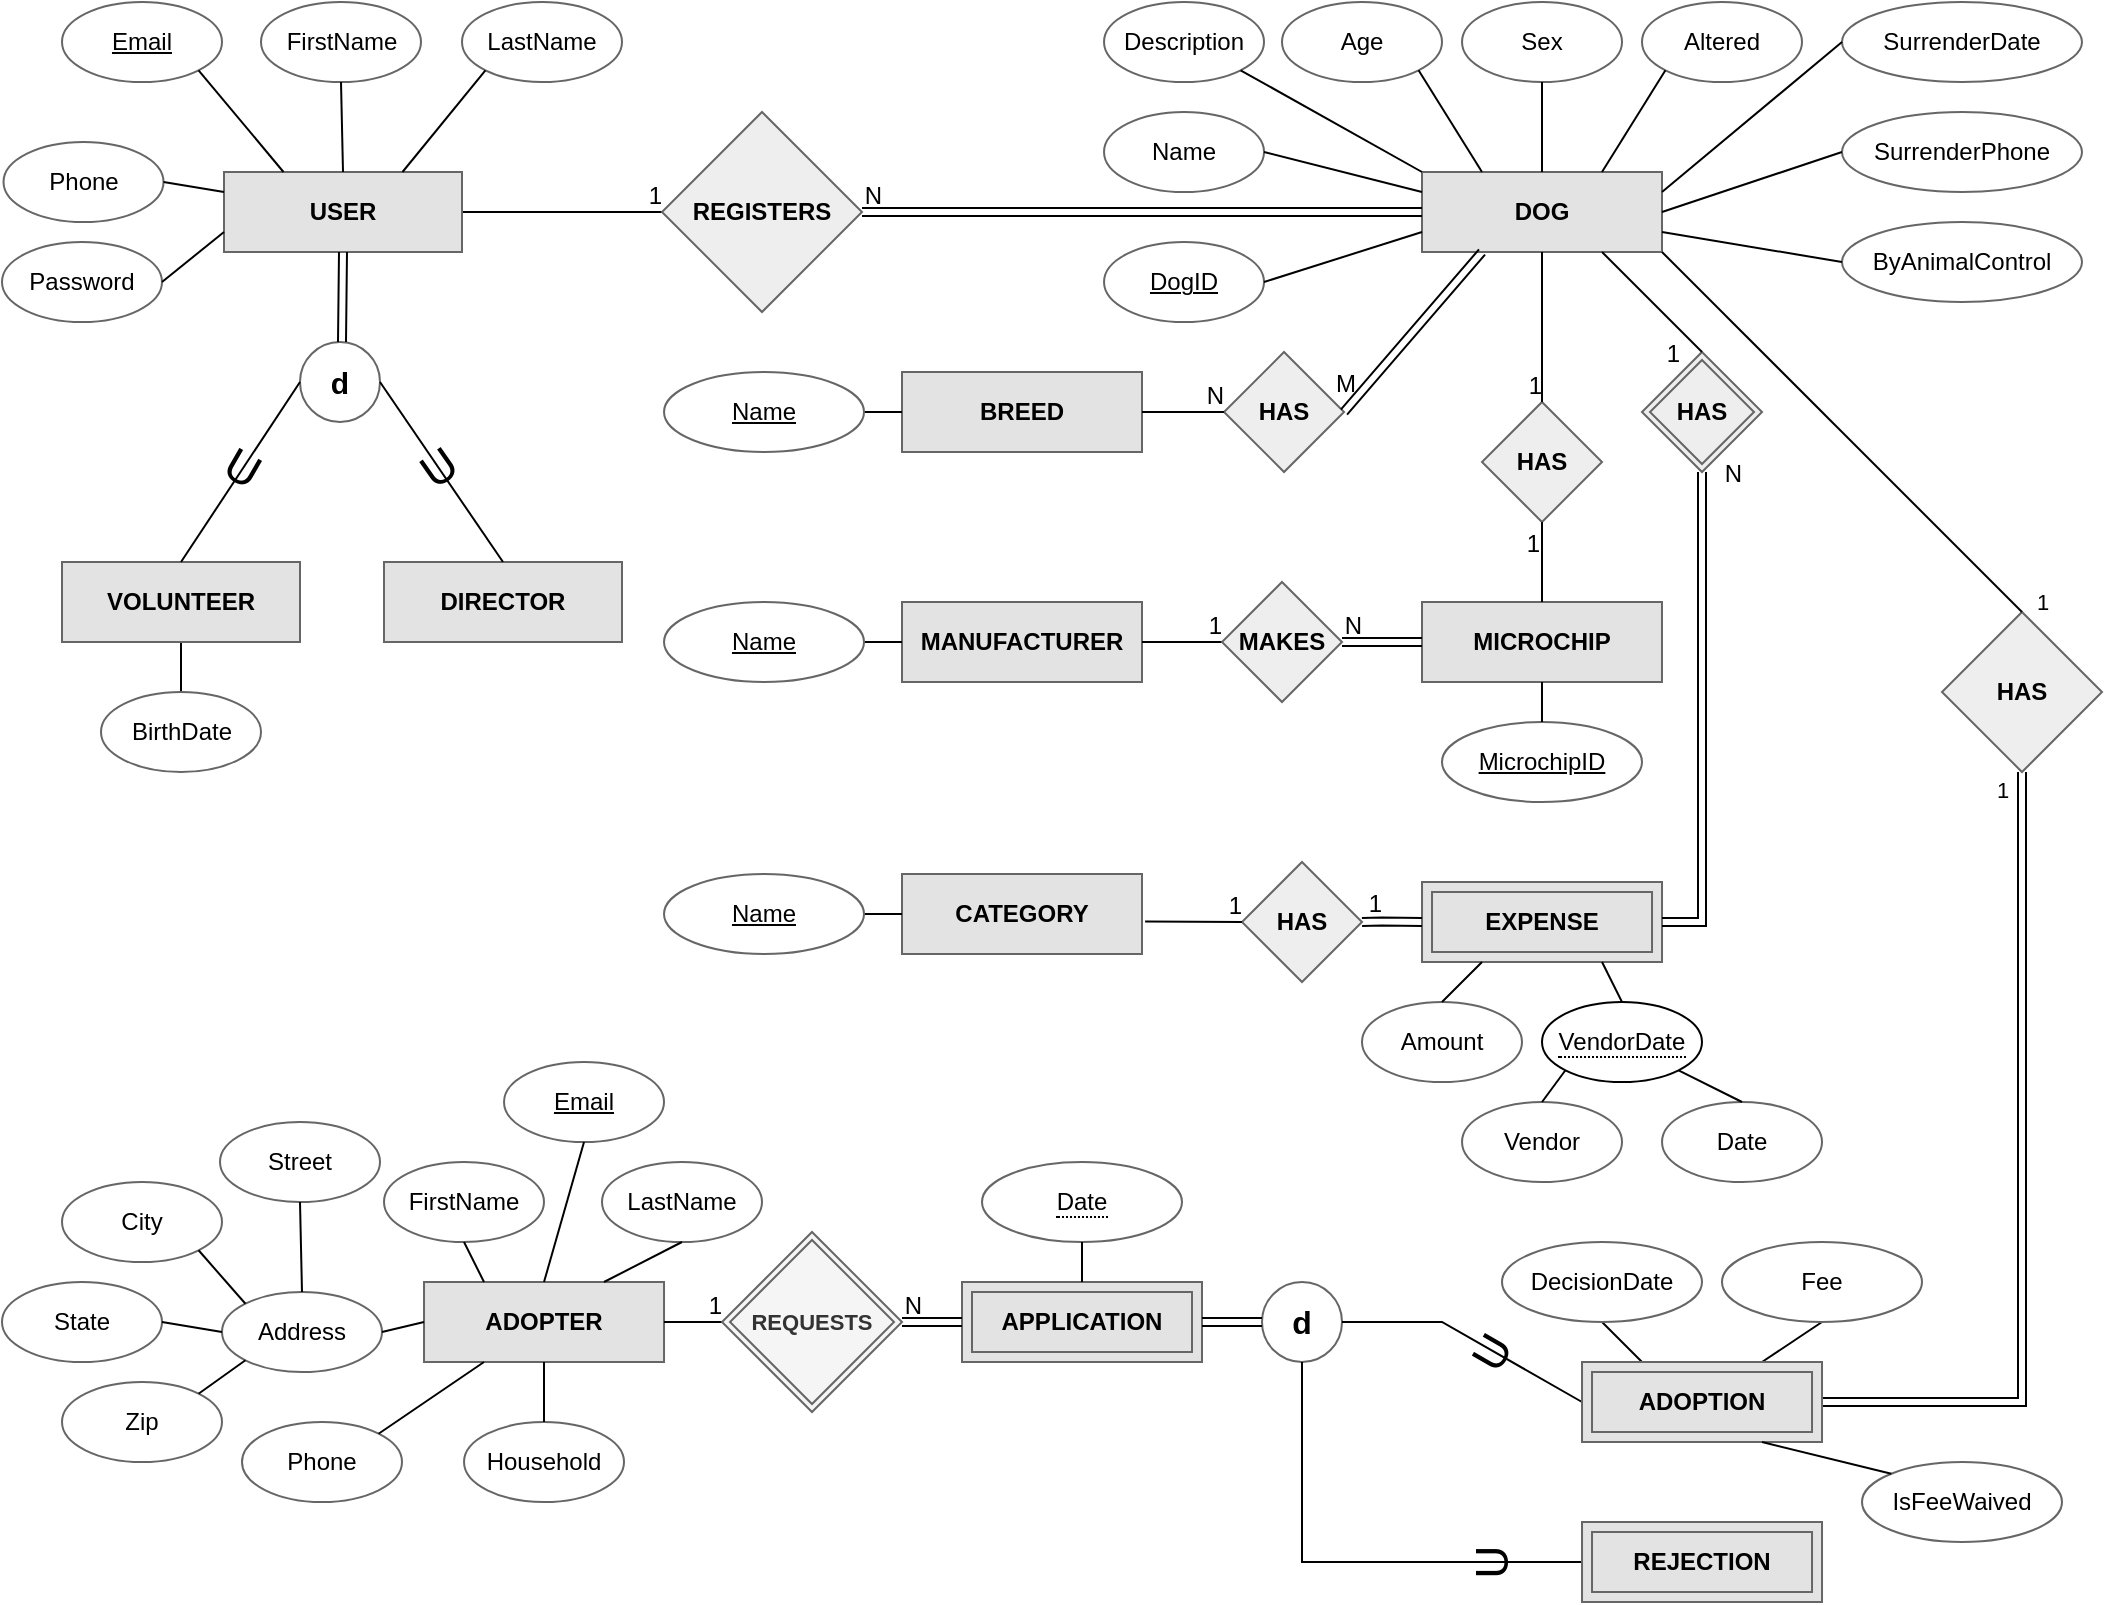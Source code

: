 <mxfile version="26.1.0">
  <diagram name="Page-1" id="aOQq00B5rZy1dJ-S9FlN">
    <mxGraphModel dx="976" dy="495" grid="1" gridSize="10" guides="1" tooltips="1" connect="1" arrows="1" fold="1" page="1" pageScale="1" pageWidth="1100" pageHeight="850" math="0" shadow="0">
      <root>
        <mxCell id="zGH8Ojjeit0GXSnpcEq4-0" />
        <mxCell id="zGH8Ojjeit0GXSnpcEq4-1" parent="zGH8Ojjeit0GXSnpcEq4-0" />
        <mxCell id="zGH8Ojjeit0GXSnpcEq4-2" value="U" style="text;html=1;strokeColor=none;fillColor=none;align=center;verticalAlign=middle;whiteSpace=wrap;rounded=0;shadow=0;fontSize=23;rotation=-35;" parent="zGH8Ojjeit0GXSnpcEq4-1" vertex="1">
          <mxGeometry x="212.5" y="263" width="31" height="20" as="geometry" />
        </mxCell>
        <mxCell id="zGH8Ojjeit0GXSnpcEq4-3" value="U" style="text;html=1;strokeColor=none;fillColor=none;align=center;verticalAlign=middle;whiteSpace=wrap;rounded=0;shadow=0;fontSize=23;rotation=30;" parent="zGH8Ojjeit0GXSnpcEq4-1" vertex="1">
          <mxGeometry x="115" y="263" width="31" height="20" as="geometry" />
        </mxCell>
        <mxCell id="zGH8Ojjeit0GXSnpcEq4-5" value="&lt;span style=&quot;border-bottom: 1px dotted&quot;&gt;Date&lt;/span&gt;" style="ellipse;whiteSpace=wrap;html=1;align=center;shadow=0;strokeColor=#666666;strokeWidth=1;fillColor=#FFFFFF;" parent="zGH8Ojjeit0GXSnpcEq4-1" vertex="1">
          <mxGeometry x="500.0" y="620" width="100" height="40" as="geometry" />
        </mxCell>
        <mxCell id="zGH8Ojjeit0GXSnpcEq4-7" style="edgeStyle=none;rounded=0;sketch=0;jumpStyle=none;orthogonalLoop=1;jettySize=auto;html=1;exitX=0.75;exitY=0;exitDx=0;exitDy=0;entryX=0.5;entryY=1;entryDx=0;entryDy=0;startArrow=none;startFill=0;endArrow=none;endFill=0;strokeWidth=1;" parent="zGH8Ojjeit0GXSnpcEq4-1" source="JMqnGaoPB3oiBnahbfs6-10" target="zGH8Ojjeit0GXSnpcEq4-13" edge="1">
          <mxGeometry relative="1" as="geometry" />
        </mxCell>
        <mxCell id="zGH8Ojjeit0GXSnpcEq4-9" value="&lt;b&gt;APPLICATION&lt;/b&gt;" style="shape=ext;margin=3;double=1;whiteSpace=wrap;html=1;align=center;shadow=0;strokeColor=#666666;strokeWidth=1;fillColor=#E3E3E3;" parent="zGH8Ojjeit0GXSnpcEq4-1" vertex="1">
          <mxGeometry x="490.0" y="680" width="120" height="40" as="geometry" />
        </mxCell>
        <mxCell id="zGH8Ojjeit0GXSnpcEq4-10" value="&lt;b&gt;HAS&lt;/b&gt;" style="shape=rhombus;double=1;perimeter=rhombusPerimeter;whiteSpace=wrap;html=1;align=center;shadow=0;strokeColor=#666666;strokeWidth=1;fillColor=#EEEEEE;" parent="zGH8Ojjeit0GXSnpcEq4-1" vertex="1">
          <mxGeometry x="830" y="215" width="60" height="60" as="geometry" />
        </mxCell>
        <mxCell id="zGH8Ojjeit0GXSnpcEq4-11" value="" style="endArrow=none;html=1;strokeWidth=1;exitX=0.5;exitY=0;exitDx=0;exitDy=0;entryX=0.5;entryY=1;entryDx=0;entryDy=0;" parent="zGH8Ojjeit0GXSnpcEq4-1" source="zGH8Ojjeit0GXSnpcEq4-9" target="zGH8Ojjeit0GXSnpcEq4-5" edge="1">
          <mxGeometry width="50" height="50" relative="1" as="geometry">
            <mxPoint x="122.29" y="895" as="sourcePoint" />
            <mxPoint x="122.29" y="875" as="targetPoint" />
          </mxGeometry>
        </mxCell>
        <mxCell id="zGH8Ojjeit0GXSnpcEq4-13" value="Fee" style="ellipse;whiteSpace=wrap;html=1;align=center;shadow=0;strokeColor=#666666;strokeWidth=1;fillColor=#FFFFFF;" parent="zGH8Ojjeit0GXSnpcEq4-1" vertex="1">
          <mxGeometry x="870" y="660" width="100" height="40" as="geometry" />
        </mxCell>
        <mxCell id="zGH8Ojjeit0GXSnpcEq4-15" value="" style="edgeStyle=none;rounded=0;sketch=0;jumpStyle=none;orthogonalLoop=1;jettySize=auto;html=1;startArrow=none;startFill=0;endArrow=none;endFill=0;strokeWidth=1;entryX=0.25;entryY=0;entryDx=0;entryDy=0;exitX=0.5;exitY=1;exitDx=0;exitDy=0;" parent="zGH8Ojjeit0GXSnpcEq4-1" source="zGH8Ojjeit0GXSnpcEq4-16" target="JMqnGaoPB3oiBnahbfs6-10" edge="1">
          <mxGeometry relative="1" as="geometry" />
        </mxCell>
        <mxCell id="zGH8Ojjeit0GXSnpcEq4-16" value="DecisionDate" style="ellipse;whiteSpace=wrap;html=1;align=center;shadow=0;strokeColor=#666666;strokeWidth=1;fillColor=#FFFFFF;" parent="zGH8Ojjeit0GXSnpcEq4-1" vertex="1">
          <mxGeometry x="760" y="660" width="100" height="40" as="geometry" />
        </mxCell>
        <mxCell id="zGH8Ojjeit0GXSnpcEq4-18" value="Phone" style="ellipse;whiteSpace=wrap;html=1;align=center;shadow=0;strokeColor=#666666;strokeWidth=1;fillColor=#FFFFFF;" parent="zGH8Ojjeit0GXSnpcEq4-1" vertex="1">
          <mxGeometry x="10.76" y="110" width="80" height="40" as="geometry" />
        </mxCell>
        <mxCell id="zGH8Ojjeit0GXSnpcEq4-19" value="LastName" style="ellipse;whiteSpace=wrap;html=1;align=center;shadow=0;strokeColor=#666666;strokeWidth=1;fillColor=#FFFFFF;" parent="zGH8Ojjeit0GXSnpcEq4-1" vertex="1">
          <mxGeometry x="240" y="40" width="80" height="40" as="geometry" />
        </mxCell>
        <mxCell id="zGH8Ojjeit0GXSnpcEq4-20" value="FirstName" style="ellipse;whiteSpace=wrap;html=1;align=center;shadow=0;strokeColor=#666666;strokeWidth=1;fillColor=#FFFFFF;" parent="zGH8Ojjeit0GXSnpcEq4-1" vertex="1">
          <mxGeometry x="139.5" y="40" width="80" height="40" as="geometry" />
        </mxCell>
        <mxCell id="zGH8Ojjeit0GXSnpcEq4-23" style="edgeStyle=none;shape=link;rounded=0;sketch=0;jumpStyle=none;orthogonalLoop=1;jettySize=auto;html=1;exitX=0.5;exitY=1;exitDx=0;exitDy=0;startArrow=none;startFill=0;endArrow=none;endFill=0;strokeWidth=1;" parent="zGH8Ojjeit0GXSnpcEq4-1" source="zGH8Ojjeit0GXSnpcEq4-19" target="zGH8Ojjeit0GXSnpcEq4-19" edge="1">
          <mxGeometry relative="1" as="geometry" />
        </mxCell>
        <mxCell id="zGH8Ojjeit0GXSnpcEq4-25" value="Email" style="ellipse;whiteSpace=wrap;html=1;align=center;fontStyle=4;shadow=0;strokeColor=#666666;strokeWidth=1;fillColor=#FFFFFF;" parent="zGH8Ojjeit0GXSnpcEq4-1" vertex="1">
          <mxGeometry x="40" y="40" width="80" height="40" as="geometry" />
        </mxCell>
        <mxCell id="zGH8Ojjeit0GXSnpcEq4-28" value="&lt;b&gt;DOG&lt;/b&gt;" style="whiteSpace=wrap;html=1;align=center;shadow=0;strokeColor=#666666;strokeWidth=1;fillColor=#E3E3E3;" parent="zGH8Ojjeit0GXSnpcEq4-1" vertex="1">
          <mxGeometry x="720" y="125" width="120" height="40" as="geometry" />
        </mxCell>
        <mxCell id="zGH8Ojjeit0GXSnpcEq4-29" value="&lt;b&gt;BREED&lt;/b&gt;" style="whiteSpace=wrap;html=1;align=center;shadow=0;strokeColor=#666666;strokeWidth=1;fillColor=#E3E3E3;" parent="zGH8Ojjeit0GXSnpcEq4-1" vertex="1">
          <mxGeometry x="460" y="225" width="120" height="40" as="geometry" />
        </mxCell>
        <mxCell id="zGH8Ojjeit0GXSnpcEq4-30" value="&lt;b&gt;MICROCHIP&lt;/b&gt;" style="whiteSpace=wrap;html=1;align=center;shadow=0;strokeColor=#666666;strokeWidth=1;fillColor=#E3E3E3;" parent="zGH8Ojjeit0GXSnpcEq4-1" vertex="1">
          <mxGeometry x="720" y="340" width="119.99" height="40" as="geometry" />
        </mxCell>
        <mxCell id="zGH8Ojjeit0GXSnpcEq4-31" value="&lt;b&gt;CATEGORY&lt;/b&gt;&lt;span style=&quot;color: rgba(0 , 0 , 0 , 0) ; font-family: monospace ; font-size: 0px&quot;&gt;%3CmxGraphModel%3E%3Croot%3E%3CmxCell%20id%3D%220%22%2F%3E%3CmxCell%20id%3D%221%22%20parent%3D%220%22%2F%3E%3CmxCell%20id%3D%222%22%20value%3D%22%26lt%3Bb%26gt%3BDOG%26lt%3B%2Fb%26gt%3B%22%20style%3D%22whiteSpace%3Dwrap%3Bhtml%3D1%3Balign%3Dcenter%3Bshadow%3D0%3BstrokeColor%3D%23666666%3BstrokeWidth%3D1%3BfillColor%3D%23E3E3E3%3B%22%20vertex%3D%221%22%20parent%3D%221%22%3E%3CmxGeometry%20x%3D%22780%22%20y%3D%22500%22%20width%3D%22100%22%20height%3D%2240%22%20as%3D%22geometry%22%2F%3E%3C%2FmxCell%3E%3C%2Froot%3E%3C%2FmxGraphModel%3E&lt;/span&gt;" style="whiteSpace=wrap;html=1;align=center;shadow=0;strokeColor=#666666;strokeWidth=1;fillColor=#E3E3E3;" parent="zGH8Ojjeit0GXSnpcEq4-1" vertex="1">
          <mxGeometry x="460" y="476" width="120" height="40" as="geometry" />
        </mxCell>
        <mxCell id="zGH8Ojjeit0GXSnpcEq4-32" value="&lt;b&gt;MANUFACTURER&lt;/b&gt;" style="whiteSpace=wrap;html=1;align=center;shadow=0;strokeColor=#666666;strokeWidth=1;fillColor=#E3E3E3;" parent="zGH8Ojjeit0GXSnpcEq4-1" vertex="1">
          <mxGeometry x="460" y="340" width="120" height="40" as="geometry" />
        </mxCell>
        <mxCell id="zGH8Ojjeit0GXSnpcEq4-33" style="edgeStyle=none;rounded=0;sketch=0;jumpStyle=none;orthogonalLoop=1;jettySize=auto;html=1;exitX=1;exitY=0.5;exitDx=0;exitDy=0;fontSize=23;startArrow=none;startFill=0;endArrow=none;endFill=0;strokeWidth=1;align=center;verticalAlign=middle;" parent="zGH8Ojjeit0GXSnpcEq4-1" source="zGH8Ojjeit0GXSnpcEq4-34" target="zGH8Ojjeit0GXSnpcEq4-31" edge="1">
          <mxGeometry relative="1" as="geometry" />
        </mxCell>
        <mxCell id="zGH8Ojjeit0GXSnpcEq4-34" value="Name" style="ellipse;whiteSpace=wrap;html=1;align=center;fontStyle=4;shadow=0;strokeColor=#666666;strokeWidth=1;fillColor=#FFFFFF;" parent="zGH8Ojjeit0GXSnpcEq4-1" vertex="1">
          <mxGeometry x="341.01" y="476" width="100" height="40" as="geometry" />
        </mxCell>
        <mxCell id="zGH8Ojjeit0GXSnpcEq4-35" value="&lt;b&gt;HAS&lt;/b&gt;" style="shape=rhombus;perimeter=rhombusPerimeter;whiteSpace=wrap;html=1;align=center;shadow=0;strokeColor=#666666;strokeWidth=1;fillColor=#EEEEEE;" parent="zGH8Ojjeit0GXSnpcEq4-1" vertex="1">
          <mxGeometry x="621.02" y="215" width="60" height="60" as="geometry" />
        </mxCell>
        <mxCell id="zGH8Ojjeit0GXSnpcEq4-36" value="&lt;b&gt;HAS&lt;/b&gt;" style="shape=rhombus;perimeter=rhombusPerimeter;whiteSpace=wrap;html=1;align=center;shadow=0;strokeColor=#666666;strokeWidth=1;fillColor=#EEEEEE;" parent="zGH8Ojjeit0GXSnpcEq4-1" vertex="1">
          <mxGeometry x="980" y="345" width="80" height="80" as="geometry" />
        </mxCell>
        <mxCell id="zGH8Ojjeit0GXSnpcEq4-37" value="&lt;b&gt;HAS&lt;/b&gt;" style="shape=rhombus;perimeter=rhombusPerimeter;whiteSpace=wrap;html=1;align=center;shadow=0;strokeColor=#666666;strokeWidth=1;fillColor=#EEEEEE;" parent="zGH8Ojjeit0GXSnpcEq4-1" vertex="1">
          <mxGeometry x="750" y="240" width="60" height="60" as="geometry" />
        </mxCell>
        <mxCell id="zGH8Ojjeit0GXSnpcEq4-38" value="&lt;b&gt;EXPENSE&lt;/b&gt;" style="shape=ext;margin=3;double=1;whiteSpace=wrap;html=1;align=center;shadow=0;strokeColor=#666666;strokeWidth=1;fillColor=#E3E3E3;" parent="zGH8Ojjeit0GXSnpcEq4-1" vertex="1">
          <mxGeometry x="720.01" y="480" width="120" height="40" as="geometry" />
        </mxCell>
        <mxCell id="zGH8Ojjeit0GXSnpcEq4-40" value="&lt;b&gt;HAS&lt;/b&gt;" style="shape=rhombus;perimeter=rhombusPerimeter;whiteSpace=wrap;html=1;align=center;shadow=0;strokeColor=#666666;strokeWidth=1;fillColor=#EEEEEE;" parent="zGH8Ojjeit0GXSnpcEq4-1" vertex="1">
          <mxGeometry x="630" y="470" width="60" height="60" as="geometry" />
        </mxCell>
        <mxCell id="zGH8Ojjeit0GXSnpcEq4-41" style="edgeStyle=none;rounded=0;sketch=0;jumpStyle=none;orthogonalLoop=1;jettySize=auto;html=1;fontSize=23;startArrow=none;startFill=0;endArrow=none;endFill=0;strokeWidth=1;align=center;verticalAlign=middle;entryX=0;entryY=0.5;entryDx=0;entryDy=0;exitX=1;exitY=0.5;exitDx=0;exitDy=0;" parent="zGH8Ojjeit0GXSnpcEq4-1" source="zGH8Ojjeit0GXSnpcEq4-42" target="zGH8Ojjeit0GXSnpcEq4-32" edge="1">
          <mxGeometry relative="1" as="geometry">
            <mxPoint x="750" y="590" as="targetPoint" />
            <mxPoint x="750" y="610" as="sourcePoint" />
          </mxGeometry>
        </mxCell>
        <mxCell id="zGH8Ojjeit0GXSnpcEq4-42" value="Name" style="ellipse;whiteSpace=wrap;html=1;align=center;fontStyle=4;shadow=0;strokeColor=#666666;strokeWidth=1;fillColor=#FFFFFF;" parent="zGH8Ojjeit0GXSnpcEq4-1" vertex="1">
          <mxGeometry x="341.01" y="340" width="100" height="40" as="geometry" />
        </mxCell>
        <mxCell id="zGH8Ojjeit0GXSnpcEq4-43" style="edgeStyle=none;rounded=0;sketch=0;jumpStyle=none;orthogonalLoop=1;jettySize=auto;html=1;exitX=0;exitY=0.5;exitDx=0;exitDy=0;fontSize=23;startArrow=none;startFill=0;endArrow=none;endFill=0;strokeWidth=1;align=center;verticalAlign=middle;entryX=1;entryY=0.5;entryDx=0;entryDy=0;" parent="zGH8Ojjeit0GXSnpcEq4-1" source="zGH8Ojjeit0GXSnpcEq4-29" target="zGH8Ojjeit0GXSnpcEq4-44" edge="1">
          <mxGeometry relative="1" as="geometry">
            <mxPoint x="1300" y="265" as="targetPoint" />
          </mxGeometry>
        </mxCell>
        <mxCell id="zGH8Ojjeit0GXSnpcEq4-44" value="Name" style="ellipse;whiteSpace=wrap;html=1;align=center;fontStyle=4;shadow=0;strokeColor=#666666;strokeWidth=1;fillColor=#FFFFFF;" parent="zGH8Ojjeit0GXSnpcEq4-1" vertex="1">
          <mxGeometry x="341.01" y="225" width="100" height="40" as="geometry" />
        </mxCell>
        <mxCell id="zGH8Ojjeit0GXSnpcEq4-45" value="MicrochipID" style="ellipse;whiteSpace=wrap;html=1;align=center;fontStyle=4;shadow=0;strokeColor=#666666;strokeWidth=1;fillColor=#FFFFFF;" parent="zGH8Ojjeit0GXSnpcEq4-1" vertex="1">
          <mxGeometry x="730" y="400" width="100" height="40" as="geometry" />
        </mxCell>
        <mxCell id="zGH8Ojjeit0GXSnpcEq4-46" value="" style="endArrow=none;html=1;rounded=0;fontSize=23;strokeWidth=1;align=center;verticalAlign=middle;exitX=0.5;exitY=1;exitDx=0;exitDy=0;entryX=0.5;entryY=0;entryDx=0;entryDy=0;" parent="zGH8Ojjeit0GXSnpcEq4-1" source="zGH8Ojjeit0GXSnpcEq4-30" target="zGH8Ojjeit0GXSnpcEq4-45" edge="1">
          <mxGeometry relative="1" as="geometry">
            <mxPoint x="420" y="400" as="sourcePoint" />
            <mxPoint x="580" y="400" as="targetPoint" />
          </mxGeometry>
        </mxCell>
        <mxCell id="zGH8Ojjeit0GXSnpcEq4-47" value="Altered" style="ellipse;whiteSpace=wrap;html=1;align=center;shadow=0;strokeColor=#666666;strokeWidth=1;fillColor=#FFFFFF;" parent="zGH8Ojjeit0GXSnpcEq4-1" vertex="1">
          <mxGeometry x="830" y="40" width="80" height="40" as="geometry" />
        </mxCell>
        <mxCell id="zGH8Ojjeit0GXSnpcEq4-48" value="Sex" style="ellipse;whiteSpace=wrap;html=1;align=center;shadow=0;strokeColor=#666666;strokeWidth=1;fillColor=#FFFFFF;" parent="zGH8Ojjeit0GXSnpcEq4-1" vertex="1">
          <mxGeometry x="740.01" y="40" width="80" height="40" as="geometry" />
        </mxCell>
        <mxCell id="zGH8Ojjeit0GXSnpcEq4-49" value="Age" style="ellipse;whiteSpace=wrap;html=1;align=center;shadow=0;strokeColor=#666666;strokeWidth=1;fillColor=#FFFFFF;" parent="zGH8Ojjeit0GXSnpcEq4-1" vertex="1">
          <mxGeometry x="650" y="40" width="80" height="40" as="geometry" />
        </mxCell>
        <mxCell id="zGH8Ojjeit0GXSnpcEq4-50" value="Description" style="ellipse;whiteSpace=wrap;html=1;align=center;shadow=0;strokeColor=#666666;strokeWidth=1;fillColor=#FFFFFF;" parent="zGH8Ojjeit0GXSnpcEq4-1" vertex="1">
          <mxGeometry x="561.01" y="40" width="80" height="40" as="geometry" />
        </mxCell>
        <mxCell id="zGH8Ojjeit0GXSnpcEq4-51" value="SurrenderDate" style="ellipse;whiteSpace=wrap;html=1;align=center;shadow=0;strokeColor=#666666;strokeWidth=1;fillColor=#FFFFFF;fontSize=12;" parent="zGH8Ojjeit0GXSnpcEq4-1" vertex="1">
          <mxGeometry x="930" y="40" width="120" height="40" as="geometry" />
        </mxCell>
        <mxCell id="zGH8Ojjeit0GXSnpcEq4-52" value="SurrenderPhone" style="ellipse;whiteSpace=wrap;html=1;align=center;shadow=0;strokeColor=#666666;strokeWidth=1;fillColor=#FFFFFF;fontSize=12;" parent="zGH8Ojjeit0GXSnpcEq4-1" vertex="1">
          <mxGeometry x="930" y="95" width="120" height="40" as="geometry" />
        </mxCell>
        <mxCell id="zGH8Ojjeit0GXSnpcEq4-53" value="ByAnimalControl" style="ellipse;whiteSpace=wrap;html=1;align=center;shadow=0;strokeColor=#666666;strokeWidth=1;fillColor=#FFFFFF;fontSize=12;" parent="zGH8Ojjeit0GXSnpcEq4-1" vertex="1">
          <mxGeometry x="930" y="150" width="120" height="40" as="geometry" />
        </mxCell>
        <mxCell id="zGH8Ojjeit0GXSnpcEq4-57" value="" style="endArrow=none;html=1;rounded=0;entryX=0;entryY=1;entryDx=0;entryDy=0;exitX=0.75;exitY=0;exitDx=0;exitDy=0;" parent="zGH8Ojjeit0GXSnpcEq4-1" source="zGH8Ojjeit0GXSnpcEq4-28" target="zGH8Ojjeit0GXSnpcEq4-47" edge="1">
          <mxGeometry width="50" height="50" relative="1" as="geometry">
            <mxPoint x="640" y="195" as="sourcePoint" />
            <mxPoint x="690" y="145" as="targetPoint" />
          </mxGeometry>
        </mxCell>
        <mxCell id="zGH8Ojjeit0GXSnpcEq4-58" value="" style="endArrow=none;html=1;rounded=0;entryX=0.5;entryY=1;entryDx=0;entryDy=0;exitX=0.5;exitY=0;exitDx=0;exitDy=0;" parent="zGH8Ojjeit0GXSnpcEq4-1" source="zGH8Ojjeit0GXSnpcEq4-28" target="zGH8Ojjeit0GXSnpcEq4-48" edge="1">
          <mxGeometry width="50" height="50" relative="1" as="geometry">
            <mxPoint x="620" y="215" as="sourcePoint" />
            <mxPoint x="670" y="165" as="targetPoint" />
          </mxGeometry>
        </mxCell>
        <mxCell id="zGH8Ojjeit0GXSnpcEq4-59" value="" style="endArrow=none;html=1;rounded=0;entryX=0.25;entryY=0;entryDx=0;entryDy=0;exitX=1;exitY=1;exitDx=0;exitDy=0;" parent="zGH8Ojjeit0GXSnpcEq4-1" source="zGH8Ojjeit0GXSnpcEq4-49" target="zGH8Ojjeit0GXSnpcEq4-28" edge="1">
          <mxGeometry width="50" height="50" relative="1" as="geometry">
            <mxPoint x="690" y="265" as="sourcePoint" />
            <mxPoint x="740" y="215" as="targetPoint" />
          </mxGeometry>
        </mxCell>
        <mxCell id="zGH8Ojjeit0GXSnpcEq4-60" value="" style="endArrow=none;html=1;rounded=0;entryX=0;entryY=0;entryDx=0;entryDy=0;exitX=1;exitY=1;exitDx=0;exitDy=0;" parent="zGH8Ojjeit0GXSnpcEq4-1" source="zGH8Ojjeit0GXSnpcEq4-50" target="zGH8Ojjeit0GXSnpcEq4-28" edge="1">
          <mxGeometry width="50" height="50" relative="1" as="geometry">
            <mxPoint x="690" y="130" as="sourcePoint" />
            <mxPoint x="810" y="185" as="targetPoint" />
          </mxGeometry>
        </mxCell>
        <mxCell id="zGH8Ojjeit0GXSnpcEq4-61" value="" style="endArrow=none;html=1;rounded=0;exitX=0;exitY=0.5;exitDx=0;exitDy=0;entryX=1;entryY=0.25;entryDx=0;entryDy=0;" parent="zGH8Ojjeit0GXSnpcEq4-1" source="zGH8Ojjeit0GXSnpcEq4-51" target="zGH8Ojjeit0GXSnpcEq4-28" edge="1">
          <mxGeometry width="50" height="50" relative="1" as="geometry">
            <mxPoint x="730" y="215" as="sourcePoint" />
            <mxPoint x="810" y="175" as="targetPoint" />
          </mxGeometry>
        </mxCell>
        <mxCell id="zGH8Ojjeit0GXSnpcEq4-62" value="" style="endArrow=none;html=1;rounded=0;strokeWidth=1;exitX=1;exitY=0.5;exitDx=0;exitDy=0;entryX=0;entryY=0.5;entryDx=0;entryDy=0;" parent="zGH8Ojjeit0GXSnpcEq4-1" source="zGH8Ojjeit0GXSnpcEq4-82" target="zGH8Ojjeit0GXSnpcEq4-126" edge="1">
          <mxGeometry relative="1" as="geometry">
            <mxPoint x="360.0" y="625" as="sourcePoint" />
            <mxPoint x="410" y="145" as="targetPoint" />
            <Array as="points">
              <mxPoint x="380" y="145" />
            </Array>
          </mxGeometry>
        </mxCell>
        <mxCell id="zGH8Ojjeit0GXSnpcEq4-63" value="1" style="resizable=0;html=1;align=right;verticalAlign=bottom;" parent="zGH8Ojjeit0GXSnpcEq4-62" connectable="0" vertex="1">
          <mxGeometry x="1" relative="1" as="geometry" />
        </mxCell>
        <mxCell id="zGH8Ojjeit0GXSnpcEq4-64" value="" style="endArrow=none;html=1;rounded=0;strokeWidth=1;align=center;fontStyle=0;entryX=1;entryY=0.5;entryDx=0;entryDy=0;exitX=0;exitY=0.5;exitDx=0;exitDy=0;shape=link;" parent="zGH8Ojjeit0GXSnpcEq4-1" source="zGH8Ojjeit0GXSnpcEq4-28" target="zGH8Ojjeit0GXSnpcEq4-126" edge="1">
          <mxGeometry relative="1" as="geometry">
            <mxPoint x="789" y="-45" as="sourcePoint" />
            <mxPoint x="530" y="145" as="targetPoint" />
          </mxGeometry>
        </mxCell>
        <mxCell id="zGH8Ojjeit0GXSnpcEq4-65" value="N" style="resizable=0;html=1;align=right;verticalAlign=bottom;spacingRight=-10;spacingLeft=0;" parent="zGH8Ojjeit0GXSnpcEq4-64" connectable="0" vertex="1">
          <mxGeometry x="1" relative="1" as="geometry">
            <mxPoint as="offset" />
          </mxGeometry>
        </mxCell>
        <mxCell id="zGH8Ojjeit0GXSnpcEq4-66" value="" style="endArrow=none;html=1;rounded=0;exitX=0;exitY=0.5;exitDx=0;exitDy=0;entryX=1;entryY=0.5;entryDx=0;entryDy=0;" parent="zGH8Ojjeit0GXSnpcEq4-1" source="zGH8Ojjeit0GXSnpcEq4-52" target="zGH8Ojjeit0GXSnpcEq4-28" edge="1">
          <mxGeometry width="50" height="50" relative="1" as="geometry">
            <mxPoint x="870" y="205" as="sourcePoint" />
            <mxPoint x="850" y="190" as="targetPoint" />
          </mxGeometry>
        </mxCell>
        <mxCell id="zGH8Ojjeit0GXSnpcEq4-67" value="" style="endArrow=none;html=1;rounded=0;exitX=0;exitY=0.5;exitDx=0;exitDy=0;entryX=1;entryY=0.75;entryDx=0;entryDy=0;" parent="zGH8Ojjeit0GXSnpcEq4-1" source="zGH8Ojjeit0GXSnpcEq4-53" target="zGH8Ojjeit0GXSnpcEq4-28" edge="1">
          <mxGeometry width="50" height="50" relative="1" as="geometry">
            <mxPoint x="790" y="345" as="sourcePoint" />
            <mxPoint x="940" y="130" as="targetPoint" />
          </mxGeometry>
        </mxCell>
        <mxCell id="zGH8Ojjeit0GXSnpcEq4-82" value="&lt;b&gt;USER&lt;/b&gt;" style="whiteSpace=wrap;html=1;align=center;shadow=0;strokeColor=#666666;strokeWidth=1;fillColor=#E3E3E3;" parent="zGH8Ojjeit0GXSnpcEq4-1" vertex="1">
          <mxGeometry x="121" y="125" width="119" height="40" as="geometry" />
        </mxCell>
        <mxCell id="zGH8Ojjeit0GXSnpcEq4-83" value="" style="endArrow=none;html=1;strokeWidth=1;exitX=0.5;exitY=1;exitDx=0;exitDy=0;entryX=0.5;entryY=0;entryDx=0;entryDy=0;" parent="zGH8Ojjeit0GXSnpcEq4-1" source="zGH8Ojjeit0GXSnpcEq4-128" target="zGH8Ojjeit0GXSnpcEq4-84" edge="1">
          <mxGeometry width="50" height="50" relative="1" as="geometry">
            <mxPoint x="164.75" y="449.8" as="sourcePoint" />
            <mxPoint x="195.25" y="449.8" as="targetPoint" />
          </mxGeometry>
        </mxCell>
        <mxCell id="zGH8Ojjeit0GXSnpcEq4-84" value="BirthDate" style="ellipse;whiteSpace=wrap;html=1;align=center;shadow=0;strokeColor=#666666;strokeWidth=1;fillColor=#FFFFFF;" parent="zGH8Ojjeit0GXSnpcEq4-1" vertex="1">
          <mxGeometry x="59.5" y="385" width="80" height="40" as="geometry" />
        </mxCell>
        <mxCell id="zGH8Ojjeit0GXSnpcEq4-85" value="" style="endArrow=none;html=1;rounded=0;strokeWidth=1;entryX=1;entryY=0.5;entryDx=0;entryDy=0;shape=link;exitX=0.25;exitY=1;exitDx=0;exitDy=0;" parent="zGH8Ojjeit0GXSnpcEq4-1" source="zGH8Ojjeit0GXSnpcEq4-28" target="zGH8Ojjeit0GXSnpcEq4-35" edge="1">
          <mxGeometry relative="1" as="geometry">
            <mxPoint x="700" y="194.66" as="sourcePoint" />
            <mxPoint x="781" y="194.66" as="targetPoint" />
            <Array as="points" />
          </mxGeometry>
        </mxCell>
        <mxCell id="zGH8Ojjeit0GXSnpcEq4-86" value="M" style="resizable=0;html=1;align=right;verticalAlign=bottom;" parent="zGH8Ojjeit0GXSnpcEq4-85" connectable="0" vertex="1">
          <mxGeometry x="1" relative="1" as="geometry">
            <mxPoint x="6" y="-5" as="offset" />
          </mxGeometry>
        </mxCell>
        <mxCell id="zGH8Ojjeit0GXSnpcEq4-87" value="" style="endArrow=none;html=1;rounded=0;strokeWidth=1;align=center;fontStyle=0;entryX=0;entryY=0.5;entryDx=0;entryDy=0;exitX=1;exitY=0.5;exitDx=0;exitDy=0;" parent="zGH8Ojjeit0GXSnpcEq4-1" source="zGH8Ojjeit0GXSnpcEq4-29" target="zGH8Ojjeit0GXSnpcEq4-35" edge="1">
          <mxGeometry relative="1" as="geometry">
            <mxPoint x="760" y="359.31" as="sourcePoint" />
            <mxPoint x="600" y="359.31" as="targetPoint" />
          </mxGeometry>
        </mxCell>
        <mxCell id="zGH8Ojjeit0GXSnpcEq4-88" value="N" style="resizable=0;html=1;align=right;verticalAlign=bottom;spacingRight=-10;spacingLeft=0;" parent="zGH8Ojjeit0GXSnpcEq4-87" connectable="0" vertex="1">
          <mxGeometry x="1" relative="1" as="geometry">
            <mxPoint x="-10" as="offset" />
          </mxGeometry>
        </mxCell>
        <mxCell id="zGH8Ojjeit0GXSnpcEq4-89" value="" style="endArrow=none;html=1;rounded=0;strokeWidth=1;align=center;fontStyle=0;exitX=1;exitY=0.5;exitDx=0;exitDy=0;entryX=0;entryY=0.5;entryDx=0;entryDy=0;" parent="zGH8Ojjeit0GXSnpcEq4-1" source="zGH8Ojjeit0GXSnpcEq4-32" target="zGH8Ojjeit0GXSnpcEq4-93" edge="1">
          <mxGeometry relative="1" as="geometry">
            <mxPoint x="610" y="270" as="sourcePoint" />
            <mxPoint x="590" y="430" as="targetPoint" />
          </mxGeometry>
        </mxCell>
        <mxCell id="zGH8Ojjeit0GXSnpcEq4-90" value="1" style="resizable=0;html=1;align=right;verticalAlign=bottom;spacingRight=-10;spacingLeft=0;" parent="zGH8Ojjeit0GXSnpcEq4-89" connectable="0" vertex="1">
          <mxGeometry x="1" relative="1" as="geometry">
            <mxPoint x="-10" as="offset" />
          </mxGeometry>
        </mxCell>
        <mxCell id="zGH8Ojjeit0GXSnpcEq4-91" value="" style="endArrow=none;html=1;rounded=0;strokeWidth=1;exitX=0.5;exitY=1;exitDx=0;exitDy=0;entryX=0.5;entryY=0;entryDx=0;entryDy=0;" parent="zGH8Ojjeit0GXSnpcEq4-1" source="zGH8Ojjeit0GXSnpcEq4-28" target="zGH8Ojjeit0GXSnpcEq4-37" edge="1">
          <mxGeometry relative="1" as="geometry">
            <mxPoint x="760" y="175" as="sourcePoint" />
            <mxPoint x="700" y="270" as="targetPoint" />
            <Array as="points" />
          </mxGeometry>
        </mxCell>
        <mxCell id="zGH8Ojjeit0GXSnpcEq4-92" value="1" style="resizable=0;html=1;align=right;verticalAlign=bottom;" parent="zGH8Ojjeit0GXSnpcEq4-91" connectable="0" vertex="1">
          <mxGeometry x="1" relative="1" as="geometry">
            <mxPoint as="offset" />
          </mxGeometry>
        </mxCell>
        <mxCell id="zGH8Ojjeit0GXSnpcEq4-93" value="&lt;b&gt;MAKES&lt;/b&gt;" style="shape=rhombus;perimeter=rhombusPerimeter;whiteSpace=wrap;html=1;align=center;shadow=0;strokeColor=#666666;strokeWidth=1;fillColor=#EEEEEE;" parent="zGH8Ojjeit0GXSnpcEq4-1" vertex="1">
          <mxGeometry x="620" y="330" width="60" height="60" as="geometry" />
        </mxCell>
        <mxCell id="zGH8Ojjeit0GXSnpcEq4-94" value="" style="endArrow=none;html=1;rounded=0;strokeWidth=1;exitX=0;exitY=0.5;exitDx=0;exitDy=0;entryX=1;entryY=0.5;entryDx=0;entryDy=0;shape=link;" parent="zGH8Ojjeit0GXSnpcEq4-1" source="zGH8Ojjeit0GXSnpcEq4-30" target="zGH8Ojjeit0GXSnpcEq4-93" edge="1">
          <mxGeometry relative="1" as="geometry">
            <mxPoint x="660" y="240" as="sourcePoint" />
            <mxPoint x="580" y="345" as="targetPoint" />
            <Array as="points">
              <mxPoint x="700" y="360" />
            </Array>
          </mxGeometry>
        </mxCell>
        <mxCell id="zGH8Ojjeit0GXSnpcEq4-95" value="N" style="resizable=0;html=1;align=right;verticalAlign=bottom;" parent="zGH8Ojjeit0GXSnpcEq4-94" connectable="0" vertex="1">
          <mxGeometry x="1" relative="1" as="geometry">
            <mxPoint x="10" as="offset" />
          </mxGeometry>
        </mxCell>
        <mxCell id="zGH8Ojjeit0GXSnpcEq4-96" value="" style="endArrow=none;html=1;rounded=0;strokeWidth=1;exitX=0.5;exitY=1;exitDx=0;exitDy=0;entryX=0.5;entryY=0;entryDx=0;entryDy=0;" parent="zGH8Ojjeit0GXSnpcEq4-1" source="zGH8Ojjeit0GXSnpcEq4-37" target="zGH8Ojjeit0GXSnpcEq4-30" edge="1">
          <mxGeometry relative="1" as="geometry">
            <mxPoint x="790" y="175" as="sourcePoint" />
            <mxPoint x="790" y="245" as="targetPoint" />
            <Array as="points" />
          </mxGeometry>
        </mxCell>
        <mxCell id="zGH8Ojjeit0GXSnpcEq4-97" value="1" style="resizable=0;html=1;align=right;verticalAlign=bottom;" parent="zGH8Ojjeit0GXSnpcEq4-96" connectable="0" vertex="1">
          <mxGeometry x="1" relative="1" as="geometry">
            <mxPoint y="-20" as="offset" />
          </mxGeometry>
        </mxCell>
        <mxCell id="zGH8Ojjeit0GXSnpcEq4-98" value="" style="endArrow=none;html=1;rounded=0;strokeWidth=1;exitX=0.75;exitY=1;exitDx=0;exitDy=0;entryX=0.5;entryY=0;entryDx=0;entryDy=0;" parent="zGH8Ojjeit0GXSnpcEq4-1" source="zGH8Ojjeit0GXSnpcEq4-28" target="zGH8Ojjeit0GXSnpcEq4-10" edge="1">
          <mxGeometry relative="1" as="geometry">
            <mxPoint x="800" y="185" as="sourcePoint" />
            <mxPoint x="870" y="230" as="targetPoint" />
            <Array as="points" />
          </mxGeometry>
        </mxCell>
        <mxCell id="zGH8Ojjeit0GXSnpcEq4-99" value="1" style="resizable=0;html=1;align=right;verticalAlign=bottom;" parent="zGH8Ojjeit0GXSnpcEq4-98" connectable="0" vertex="1">
          <mxGeometry x="1" relative="1" as="geometry">
            <mxPoint x="-10" y="10" as="offset" />
          </mxGeometry>
        </mxCell>
        <mxCell id="zGH8Ojjeit0GXSnpcEq4-100" value="Amount" style="ellipse;whiteSpace=wrap;html=1;align=center;shadow=0;strokeColor=#666666;strokeWidth=1;fillColor=#FFFFFF;" parent="zGH8Ojjeit0GXSnpcEq4-1" vertex="1">
          <mxGeometry x="690" y="540" width="80" height="40" as="geometry" />
        </mxCell>
        <mxCell id="zGH8Ojjeit0GXSnpcEq4-101" value="" style="endArrow=none;html=1;rounded=0;strokeWidth=1;entryX=0.5;entryY=1;entryDx=0;entryDy=0;shape=link;exitX=1;exitY=0.5;exitDx=0;exitDy=0;" parent="zGH8Ojjeit0GXSnpcEq4-1" source="zGH8Ojjeit0GXSnpcEq4-38" target="zGH8Ojjeit0GXSnpcEq4-10" edge="1">
          <mxGeometry relative="1" as="geometry">
            <mxPoint x="900" y="360" as="sourcePoint" />
            <mxPoint x="870" y="290" as="targetPoint" />
            <Array as="points">
              <mxPoint x="860" y="500" />
            </Array>
          </mxGeometry>
        </mxCell>
        <mxCell id="zGH8Ojjeit0GXSnpcEq4-102" value="N" style="resizable=0;html=1;align=right;verticalAlign=bottom;" parent="zGH8Ojjeit0GXSnpcEq4-101" connectable="0" vertex="1">
          <mxGeometry x="1" relative="1" as="geometry">
            <mxPoint x="20" y="10" as="offset" />
          </mxGeometry>
        </mxCell>
        <mxCell id="zGH8Ojjeit0GXSnpcEq4-103" value="" style="endArrow=none;html=1;rounded=0;strokeWidth=1;align=center;fontStyle=0;exitX=1.013;exitY=0.595;exitDx=0;exitDy=0;entryX=0;entryY=0.5;entryDx=0;entryDy=0;exitPerimeter=0;" parent="zGH8Ojjeit0GXSnpcEq4-1" source="zGH8Ojjeit0GXSnpcEq4-31" target="zGH8Ojjeit0GXSnpcEq4-40" edge="1">
          <mxGeometry relative="1" as="geometry">
            <mxPoint x="600" y="499.76" as="sourcePoint" />
            <mxPoint x="630" y="499.76" as="targetPoint" />
          </mxGeometry>
        </mxCell>
        <mxCell id="zGH8Ojjeit0GXSnpcEq4-104" value="1" style="resizable=0;html=1;align=right;verticalAlign=bottom;spacingRight=-10;spacingLeft=0;" parent="zGH8Ojjeit0GXSnpcEq4-103" connectable="0" vertex="1">
          <mxGeometry x="1" relative="1" as="geometry">
            <mxPoint x="-10" as="offset" />
          </mxGeometry>
        </mxCell>
        <mxCell id="zGH8Ojjeit0GXSnpcEq4-105" value="" style="endArrow=none;html=1;rounded=0;strokeWidth=1;exitX=0;exitY=0.5;exitDx=0;exitDy=0;entryX=1;entryY=0.5;entryDx=0;entryDy=0;shape=link;" parent="zGH8Ojjeit0GXSnpcEq4-1" source="zGH8Ojjeit0GXSnpcEq4-38" target="zGH8Ojjeit0GXSnpcEq4-40" edge="1">
          <mxGeometry relative="1" as="geometry">
            <mxPoint x="720" y="499.76" as="sourcePoint" />
            <mxPoint x="690" y="499.76" as="targetPoint" />
            <Array as="points">
              <mxPoint x="700" y="499.76" />
            </Array>
          </mxGeometry>
        </mxCell>
        <mxCell id="zGH8Ojjeit0GXSnpcEq4-106" value="1" style="resizable=0;html=1;align=right;verticalAlign=bottom;" parent="zGH8Ojjeit0GXSnpcEq4-105" connectable="0" vertex="1">
          <mxGeometry x="1" relative="1" as="geometry">
            <mxPoint x="10" as="offset" />
          </mxGeometry>
        </mxCell>
        <mxCell id="zGH8Ojjeit0GXSnpcEq4-107" value="Vendor" style="ellipse;whiteSpace=wrap;html=1;align=center;shadow=0;strokeColor=#666666;strokeWidth=1;fillColor=#FFFFFF;" parent="zGH8Ojjeit0GXSnpcEq4-1" vertex="1">
          <mxGeometry x="740.01" y="590" width="80" height="40" as="geometry" />
        </mxCell>
        <mxCell id="zGH8Ojjeit0GXSnpcEq4-108" value="Date" style="ellipse;whiteSpace=wrap;html=1;align=center;shadow=0;strokeColor=#666666;strokeWidth=1;fillColor=#FFFFFF;" parent="zGH8Ojjeit0GXSnpcEq4-1" vertex="1">
          <mxGeometry x="840.01" y="590" width="80" height="40" as="geometry" />
        </mxCell>
        <mxCell id="zGH8Ojjeit0GXSnpcEq4-109" value="&lt;span style=&quot;border-bottom: 1px dotted&quot;&gt;VendorDate&lt;/span&gt;" style="ellipse;whiteSpace=wrap;html=1;align=center;" parent="zGH8Ojjeit0GXSnpcEq4-1" vertex="1">
          <mxGeometry x="780" y="540" width="80" height="40" as="geometry" />
        </mxCell>
        <mxCell id="zGH8Ojjeit0GXSnpcEq4-110" value="" style="endArrow=none;html=1;rounded=0;entryX=0.25;entryY=1;entryDx=0;entryDy=0;exitX=0.5;exitY=0;exitDx=0;exitDy=0;" parent="zGH8Ojjeit0GXSnpcEq4-1" source="zGH8Ojjeit0GXSnpcEq4-100" target="zGH8Ojjeit0GXSnpcEq4-38" edge="1">
          <mxGeometry relative="1" as="geometry">
            <mxPoint x="430" y="420" as="sourcePoint" />
            <mxPoint x="590" y="420" as="targetPoint" />
          </mxGeometry>
        </mxCell>
        <mxCell id="zGH8Ojjeit0GXSnpcEq4-111" value="" style="endArrow=none;html=1;rounded=0;entryX=0.75;entryY=1;entryDx=0;entryDy=0;exitX=0.5;exitY=0;exitDx=0;exitDy=0;" parent="zGH8Ojjeit0GXSnpcEq4-1" source="zGH8Ojjeit0GXSnpcEq4-109" target="zGH8Ojjeit0GXSnpcEq4-38" edge="1">
          <mxGeometry relative="1" as="geometry">
            <mxPoint x="720" y="550" as="sourcePoint" />
            <mxPoint x="760" y="530" as="targetPoint" />
          </mxGeometry>
        </mxCell>
        <mxCell id="zGH8Ojjeit0GXSnpcEq4-112" value="" style="endArrow=none;html=1;rounded=0;entryX=0;entryY=1;entryDx=0;entryDy=0;exitX=0.5;exitY=0;exitDx=0;exitDy=0;" parent="zGH8Ojjeit0GXSnpcEq4-1" source="zGH8Ojjeit0GXSnpcEq4-107" target="zGH8Ojjeit0GXSnpcEq4-109" edge="1">
          <mxGeometry relative="1" as="geometry">
            <mxPoint x="730" y="560" as="sourcePoint" />
            <mxPoint x="770" y="540" as="targetPoint" />
          </mxGeometry>
        </mxCell>
        <mxCell id="zGH8Ojjeit0GXSnpcEq4-113" value="" style="endArrow=none;html=1;rounded=0;entryX=1;entryY=1;entryDx=0;entryDy=0;exitX=0.5;exitY=0;exitDx=0;exitDy=0;" parent="zGH8Ojjeit0GXSnpcEq4-1" source="zGH8Ojjeit0GXSnpcEq4-108" target="zGH8Ojjeit0GXSnpcEq4-109" edge="1">
          <mxGeometry relative="1" as="geometry">
            <mxPoint x="740" y="570" as="sourcePoint" />
            <mxPoint x="780" y="550" as="targetPoint" />
          </mxGeometry>
        </mxCell>
        <mxCell id="zGH8Ojjeit0GXSnpcEq4-118" value="1" style="endArrow=none;html=1;rounded=0;entryX=0.5;entryY=1;entryDx=0;entryDy=0;shape=link;" parent="zGH8Ojjeit0GXSnpcEq4-1" source="JMqnGaoPB3oiBnahbfs6-10" target="zGH8Ojjeit0GXSnpcEq4-36" edge="1">
          <mxGeometry x="0.957" y="10" relative="1" as="geometry">
            <mxPoint x="1020" y="750" as="sourcePoint" />
            <mxPoint x="670" y="460" as="targetPoint" />
            <Array as="points">
              <mxPoint x="1020" y="740" />
            </Array>
            <mxPoint as="offset" />
          </mxGeometry>
        </mxCell>
        <mxCell id="zGH8Ojjeit0GXSnpcEq4-119" value="1" style="endArrow=none;html=1;rounded=0;entryX=1;entryY=1;entryDx=0;entryDy=0;exitX=0.5;exitY=0;exitDx=0;exitDy=0;" parent="zGH8Ojjeit0GXSnpcEq4-1" source="zGH8Ojjeit0GXSnpcEq4-36" target="zGH8Ojjeit0GXSnpcEq4-28" edge="1">
          <mxGeometry x="-1" y="-11" relative="1" as="geometry">
            <mxPoint x="510" y="460" as="sourcePoint" />
            <mxPoint x="670" y="460" as="targetPoint" />
            <mxPoint x="2" y="3" as="offset" />
          </mxGeometry>
        </mxCell>
        <mxCell id="zGH8Ojjeit0GXSnpcEq4-121" value="Password" style="ellipse;whiteSpace=wrap;html=1;align=center;shadow=0;strokeColor=#666666;strokeWidth=1;fillColor=#FFFFFF;" parent="zGH8Ojjeit0GXSnpcEq4-1" vertex="1">
          <mxGeometry x="10.0" y="160" width="80" height="40" as="geometry" />
        </mxCell>
        <mxCell id="zGH8Ojjeit0GXSnpcEq4-122" value="Name" style="ellipse;whiteSpace=wrap;html=1;align=center;shadow=0;strokeColor=#666666;strokeWidth=1;fillColor=#FFFFFF;" parent="zGH8Ojjeit0GXSnpcEq4-1" vertex="1">
          <mxGeometry x="561.01" y="95" width="80" height="40" as="geometry" />
        </mxCell>
        <mxCell id="zGH8Ojjeit0GXSnpcEq4-123" value="" style="endArrow=none;html=1;rounded=0;entryX=0;entryY=0.25;entryDx=0;entryDy=0;exitX=1;exitY=0.5;exitDx=0;exitDy=0;" parent="zGH8Ojjeit0GXSnpcEq4-1" source="zGH8Ojjeit0GXSnpcEq4-122" target="zGH8Ojjeit0GXSnpcEq4-28" edge="1">
          <mxGeometry width="50" height="50" relative="1" as="geometry">
            <mxPoint x="670" y="105" as="sourcePoint" />
            <mxPoint x="730" y="135" as="targetPoint" />
          </mxGeometry>
        </mxCell>
        <mxCell id="zGH8Ojjeit0GXSnpcEq4-124" value="DogID" style="ellipse;whiteSpace=wrap;html=1;align=center;shadow=0;strokeColor=#666666;strokeWidth=1;fillColor=#FFFFFF;fontStyle=4" parent="zGH8Ojjeit0GXSnpcEq4-1" vertex="1">
          <mxGeometry x="561.01" y="160" width="80" height="40" as="geometry" />
        </mxCell>
        <mxCell id="zGH8Ojjeit0GXSnpcEq4-125" value="" style="endArrow=none;html=1;rounded=0;exitX=1;exitY=0.5;exitDx=0;exitDy=0;entryX=0;entryY=0.75;entryDx=0;entryDy=0;" parent="zGH8Ojjeit0GXSnpcEq4-1" source="zGH8Ojjeit0GXSnpcEq4-124" target="zGH8Ojjeit0GXSnpcEq4-28" edge="1">
          <mxGeometry width="50" height="50" relative="1" as="geometry">
            <mxPoint x="639" y="84" as="sourcePoint" />
            <mxPoint x="690" y="180" as="targetPoint" />
          </mxGeometry>
        </mxCell>
        <mxCell id="zGH8Ojjeit0GXSnpcEq4-126" value="&lt;b&gt;REGISTERS&lt;/b&gt;" style="shape=rhombus;perimeter=rhombusPerimeter;whiteSpace=wrap;html=1;align=center;shadow=0;strokeColor=#666666;strokeWidth=1;fillColor=#EEEEEE;" parent="zGH8Ojjeit0GXSnpcEq4-1" vertex="1">
          <mxGeometry x="340" y="95" width="100" height="100" as="geometry" />
        </mxCell>
        <mxCell id="zGH8Ojjeit0GXSnpcEq4-127" value="&lt;b&gt;DIRECTOR&lt;/b&gt;" style="whiteSpace=wrap;html=1;align=center;shadow=0;strokeColor=#666666;strokeWidth=1;fillColor=#E3E3E3;" parent="zGH8Ojjeit0GXSnpcEq4-1" vertex="1">
          <mxGeometry x="201" y="320" width="119" height="40" as="geometry" />
        </mxCell>
        <mxCell id="zGH8Ojjeit0GXSnpcEq4-128" value="&lt;b&gt;VOLUNTEER&lt;/b&gt;" style="whiteSpace=wrap;html=1;align=center;shadow=0;strokeColor=#666666;strokeWidth=1;fillColor=#E3E3E3;" parent="zGH8Ojjeit0GXSnpcEq4-1" vertex="1">
          <mxGeometry x="40" y="320" width="119" height="40" as="geometry" />
        </mxCell>
        <mxCell id="zGH8Ojjeit0GXSnpcEq4-132" value="&lt;b&gt;d&lt;/b&gt;" style="ellipse;whiteSpace=wrap;html=1;aspect=fixed;shadow=0;strokeColor=#666666;strokeWidth=1;gradientColor=none;fillColor=none;fontSize=15;" parent="zGH8Ojjeit0GXSnpcEq4-1" vertex="1">
          <mxGeometry x="159" y="210" width="40" height="40" as="geometry" />
        </mxCell>
        <mxCell id="zGH8Ojjeit0GXSnpcEq4-133" value="" style="endArrow=none;html=1;rounded=0;exitX=0;exitY=0.5;exitDx=0;exitDy=0;entryX=0.5;entryY=0;entryDx=0;entryDy=0;" parent="zGH8Ojjeit0GXSnpcEq4-1" source="zGH8Ojjeit0GXSnpcEq4-132" target="zGH8Ojjeit0GXSnpcEq4-128" edge="1">
          <mxGeometry width="50" height="50" relative="1" as="geometry">
            <mxPoint x="150" y="280" as="sourcePoint" />
            <mxPoint x="210" y="310" as="targetPoint" />
          </mxGeometry>
        </mxCell>
        <mxCell id="zGH8Ojjeit0GXSnpcEq4-134" value="" style="endArrow=none;html=1;rounded=0;exitX=0.5;exitY=0;exitDx=0;exitDy=0;entryX=1;entryY=0.5;entryDx=0;entryDy=0;" parent="zGH8Ojjeit0GXSnpcEq4-1" source="zGH8Ojjeit0GXSnpcEq4-127" target="zGH8Ojjeit0GXSnpcEq4-132" edge="1">
          <mxGeometry width="50" height="50" relative="1" as="geometry">
            <mxPoint x="260.5" y="315.86" as="sourcePoint" />
            <mxPoint x="193.142" y="240.002" as="targetPoint" />
          </mxGeometry>
        </mxCell>
        <mxCell id="zGH8Ojjeit0GXSnpcEq4-135" value="" style="endArrow=none;html=1;rounded=0;exitX=0.5;exitY=1;exitDx=0;exitDy=0;shape=link;" parent="zGH8Ojjeit0GXSnpcEq4-1" source="zGH8Ojjeit0GXSnpcEq4-82" edge="1">
          <mxGeometry width="50" height="50" relative="1" as="geometry">
            <mxPoint x="150" y="320" as="sourcePoint" />
            <mxPoint x="180" y="210" as="targetPoint" />
          </mxGeometry>
        </mxCell>
        <mxCell id="JMqnGaoPB3oiBnahbfs6-2" value="&lt;b&gt;&lt;font style=&quot;font-size: 16px&quot;&gt;d&lt;/font&gt;&lt;/b&gt;" style="ellipse;whiteSpace=wrap;html=1;aspect=fixed;shadow=0;strokeColor=#666666;strokeWidth=1;gradientColor=none;fillColor=none;" parent="zGH8Ojjeit0GXSnpcEq4-1" vertex="1">
          <mxGeometry x="640" y="680" width="40" height="40" as="geometry" />
        </mxCell>
        <mxCell id="JMqnGaoPB3oiBnahbfs6-3" value="" style="endArrow=none;html=1;rounded=0;exitX=1;exitY=0.5;exitDx=0;exitDy=0;shape=link;entryX=0;entryY=0.5;entryDx=0;entryDy=0;" parent="zGH8Ojjeit0GXSnpcEq4-1" source="zGH8Ojjeit0GXSnpcEq4-9" target="JMqnGaoPB3oiBnahbfs6-2" edge="1">
          <mxGeometry width="50" height="50" relative="1" as="geometry">
            <mxPoint x="632.27" y="1330" as="sourcePoint" />
            <mxPoint x="702.28" y="705" as="targetPoint" />
          </mxGeometry>
        </mxCell>
        <mxCell id="JMqnGaoPB3oiBnahbfs6-4" value="" style="endArrow=none;html=1;rounded=0;entryX=0;entryY=0.5;entryDx=0;entryDy=0;exitX=0.5;exitY=1;exitDx=0;exitDy=0;" parent="zGH8Ojjeit0GXSnpcEq4-1" source="JMqnGaoPB3oiBnahbfs6-2" target="JMqnGaoPB3oiBnahbfs6-9" edge="1">
          <mxGeometry width="50" height="50" relative="1" as="geometry">
            <mxPoint x="701" y="720" as="sourcePoint" />
            <mxPoint x="828.99" y="910" as="targetPoint" />
            <Array as="points">
              <mxPoint x="660" y="820" />
            </Array>
          </mxGeometry>
        </mxCell>
        <mxCell id="JMqnGaoPB3oiBnahbfs6-5" value="" style="endArrow=none;html=1;rounded=0;exitX=1;exitY=0.5;exitDx=0;exitDy=0;entryX=0;entryY=0.5;entryDx=0;entryDy=0;" parent="zGH8Ojjeit0GXSnpcEq4-1" source="JMqnGaoPB3oiBnahbfs6-2" target="JMqnGaoPB3oiBnahbfs6-10" edge="1">
          <mxGeometry width="50" height="50" relative="1" as="geometry">
            <mxPoint x="668.99" y="1245" as="sourcePoint" />
            <mxPoint x="578.99" y="1223" as="targetPoint" />
            <Array as="points">
              <mxPoint x="730" y="700" />
            </Array>
          </mxGeometry>
        </mxCell>
        <mxCell id="JMqnGaoPB3oiBnahbfs6-7" value="U" style="text;html=1;strokeColor=none;fillColor=none;align=center;verticalAlign=middle;whiteSpace=wrap;rounded=0;shadow=0;fontSize=23;rotation=-60;" parent="zGH8Ojjeit0GXSnpcEq4-1" vertex="1">
          <mxGeometry x="740.01" y="705" width="30" height="20" as="geometry" />
        </mxCell>
        <mxCell id="JMqnGaoPB3oiBnahbfs6-9" value="&lt;b&gt;REJECTION&lt;/b&gt;" style="shape=ext;margin=3;double=1;whiteSpace=wrap;html=1;align=center;shadow=0;strokeColor=#666666;strokeWidth=1;fillColor=#E3E3E3;" parent="zGH8Ojjeit0GXSnpcEq4-1" vertex="1">
          <mxGeometry x="800.01" y="800" width="120" height="40" as="geometry" />
        </mxCell>
        <mxCell id="JMqnGaoPB3oiBnahbfs6-10" value="&lt;b&gt;ADOPTION&lt;/b&gt;" style="shape=ext;margin=3;double=1;whiteSpace=wrap;html=1;align=center;shadow=0;strokeColor=#666666;strokeWidth=1;fillColor=#E3E3E3;" parent="zGH8Ojjeit0GXSnpcEq4-1" vertex="1">
          <mxGeometry x="800.01" y="720" width="120" height="40" as="geometry" />
        </mxCell>
        <mxCell id="JMqnGaoPB3oiBnahbfs6-6" value="U" style="text;html=1;strokeColor=none;fillColor=none;align=center;verticalAlign=middle;whiteSpace=wrap;rounded=0;shadow=0;fontSize=23;rotation=-90;" parent="zGH8Ojjeit0GXSnpcEq4-1" vertex="1">
          <mxGeometry x="740.01" y="810" width="30" height="20" as="geometry" />
        </mxCell>
        <mxCell id="p589Ew_iqoeMU6iKurLb-2" value="" style="endArrow=none;html=1;strokeWidth=1;exitX=1;exitY=0.5;exitDx=0;exitDy=0;entryX=0;entryY=0.75;entryDx=0;entryDy=0;" parent="zGH8Ojjeit0GXSnpcEq4-1" source="zGH8Ojjeit0GXSnpcEq4-121" target="zGH8Ojjeit0GXSnpcEq4-82" edge="1">
          <mxGeometry width="50" height="50" relative="1" as="geometry">
            <mxPoint x="110" y="370" as="sourcePoint" />
            <mxPoint x="110" y="395" as="targetPoint" />
          </mxGeometry>
        </mxCell>
        <mxCell id="p589Ew_iqoeMU6iKurLb-3" value="" style="endArrow=none;html=1;strokeWidth=1;exitX=1;exitY=0.5;exitDx=0;exitDy=0;entryX=0;entryY=0.25;entryDx=0;entryDy=0;" parent="zGH8Ojjeit0GXSnpcEq4-1" source="zGH8Ojjeit0GXSnpcEq4-18" target="zGH8Ojjeit0GXSnpcEq4-82" edge="1">
          <mxGeometry width="50" height="50" relative="1" as="geometry">
            <mxPoint x="100" y="190" as="sourcePoint" />
            <mxPoint x="131" y="165" as="targetPoint" />
          </mxGeometry>
        </mxCell>
        <mxCell id="p589Ew_iqoeMU6iKurLb-4" value="" style="endArrow=none;html=1;strokeWidth=1;exitX=1;exitY=1;exitDx=0;exitDy=0;entryX=0.25;entryY=0;entryDx=0;entryDy=0;" parent="zGH8Ojjeit0GXSnpcEq4-1" source="zGH8Ojjeit0GXSnpcEq4-25" target="zGH8Ojjeit0GXSnpcEq4-82" edge="1">
          <mxGeometry width="50" height="50" relative="1" as="geometry">
            <mxPoint x="101" y="140" as="sourcePoint" />
            <mxPoint x="131" y="145" as="targetPoint" />
          </mxGeometry>
        </mxCell>
        <mxCell id="p589Ew_iqoeMU6iKurLb-5" value="" style="endArrow=none;html=1;strokeWidth=1;exitX=0.5;exitY=1;exitDx=0;exitDy=0;entryX=0.5;entryY=0;entryDx=0;entryDy=0;" parent="zGH8Ojjeit0GXSnpcEq4-1" source="zGH8Ojjeit0GXSnpcEq4-20" target="zGH8Ojjeit0GXSnpcEq4-82" edge="1">
          <mxGeometry width="50" height="50" relative="1" as="geometry">
            <mxPoint x="118" y="84" as="sourcePoint" />
            <mxPoint x="161" y="135" as="targetPoint" />
          </mxGeometry>
        </mxCell>
        <mxCell id="p589Ew_iqoeMU6iKurLb-6" value="" style="endArrow=none;html=1;strokeWidth=1;exitX=0;exitY=1;exitDx=0;exitDy=0;entryX=0.75;entryY=0;entryDx=0;entryDy=0;" parent="zGH8Ojjeit0GXSnpcEq4-1" source="zGH8Ojjeit0GXSnpcEq4-19" target="zGH8Ojjeit0GXSnpcEq4-82" edge="1">
          <mxGeometry width="50" height="50" relative="1" as="geometry">
            <mxPoint x="128" y="94" as="sourcePoint" />
            <mxPoint x="171" y="145" as="targetPoint" />
          </mxGeometry>
        </mxCell>
        <mxCell id="NAoBgNbqaR9FXOEU-R0O-16" value="&lt;b&gt;ADOPTER&lt;/b&gt;" style="whiteSpace=wrap;html=1;align=center;shadow=0;strokeColor=#666666;strokeWidth=1;fillColor=#E3E3E3;" parent="zGH8Ojjeit0GXSnpcEq4-1" vertex="1">
          <mxGeometry x="221.01" y="680" width="120" height="40" as="geometry" />
        </mxCell>
        <mxCell id="NAoBgNbqaR9FXOEU-R0O-17" value="Street" style="ellipse;whiteSpace=wrap;html=1;align=center;shadow=0;strokeColor=#666666;strokeWidth=1;fillColor=#FFFFFF;" parent="zGH8Ojjeit0GXSnpcEq4-1" vertex="1">
          <mxGeometry x="119.0" y="600" width="80" height="40" as="geometry" />
        </mxCell>
        <mxCell id="NAoBgNbqaR9FXOEU-R0O-18" value="City" style="ellipse;whiteSpace=wrap;html=1;align=center;shadow=0;strokeColor=#666666;strokeWidth=1;fillColor=#FFFFFF;" parent="zGH8Ojjeit0GXSnpcEq4-1" vertex="1">
          <mxGeometry x="40.0" y="630" width="80" height="40" as="geometry" />
        </mxCell>
        <mxCell id="NAoBgNbqaR9FXOEU-R0O-19" value="State" style="ellipse;whiteSpace=wrap;html=1;align=center;shadow=0;strokeColor=#666666;strokeWidth=1;fillColor=#FFFFFF;" parent="zGH8Ojjeit0GXSnpcEq4-1" vertex="1">
          <mxGeometry x="10.0" y="680" width="80" height="40" as="geometry" />
        </mxCell>
        <mxCell id="NAoBgNbqaR9FXOEU-R0O-20" value="Zip" style="ellipse;whiteSpace=wrap;html=1;align=center;shadow=0;strokeColor=#666666;strokeWidth=1;fillColor=#FFFFFF;" parent="zGH8Ojjeit0GXSnpcEq4-1" vertex="1">
          <mxGeometry x="40.0" y="730.0" width="80" height="40" as="geometry" />
        </mxCell>
        <mxCell id="NAoBgNbqaR9FXOEU-R0O-21" value="Address" style="ellipse;whiteSpace=wrap;html=1;align=center;shadow=0;strokeColor=#666666;strokeWidth=1;fillColor=#FFFFFF;" parent="zGH8Ojjeit0GXSnpcEq4-1" vertex="1">
          <mxGeometry x="120.0" y="685" width="80" height="40" as="geometry" />
        </mxCell>
        <mxCell id="NAoBgNbqaR9FXOEU-R0O-22" value="Household" style="ellipse;whiteSpace=wrap;html=1;align=center;shadow=0;strokeColor=#666666;strokeWidth=1;fillColor=#FFFFFF;" parent="zGH8Ojjeit0GXSnpcEq4-1" vertex="1">
          <mxGeometry x="241.01" y="750" width="80" height="40" as="geometry" />
        </mxCell>
        <mxCell id="NAoBgNbqaR9FXOEU-R0O-23" value="" style="endArrow=none;html=1;strokeWidth=1;entryX=0.5;entryY=0;entryDx=0;entryDy=0;exitX=0.5;exitY=1;exitDx=0;exitDy=0;" parent="zGH8Ojjeit0GXSnpcEq4-1" source="NAoBgNbqaR9FXOEU-R0O-17" target="NAoBgNbqaR9FXOEU-R0O-21" edge="1">
          <mxGeometry width="50" height="50" relative="1" as="geometry">
            <mxPoint x="239" y="670" as="sourcePoint" />
            <mxPoint x="289" y="620" as="targetPoint" />
          </mxGeometry>
        </mxCell>
        <mxCell id="NAoBgNbqaR9FXOEU-R0O-24" value="" style="endArrow=none;html=1;strokeWidth=1;exitX=1;exitY=1;exitDx=0;exitDy=0;entryX=0;entryY=0;entryDx=0;entryDy=0;" parent="zGH8Ojjeit0GXSnpcEq4-1" source="NAoBgNbqaR9FXOEU-R0O-18" target="NAoBgNbqaR9FXOEU-R0O-21" edge="1">
          <mxGeometry width="50" height="50" relative="1" as="geometry">
            <mxPoint x="239" y="750.0" as="sourcePoint" />
            <mxPoint x="309" y="800.0" as="targetPoint" />
          </mxGeometry>
        </mxCell>
        <mxCell id="NAoBgNbqaR9FXOEU-R0O-25" value="" style="endArrow=none;html=1;strokeWidth=1;exitX=1;exitY=0.5;exitDx=0;exitDy=0;entryX=0;entryY=0.5;entryDx=0;entryDy=0;" parent="zGH8Ojjeit0GXSnpcEq4-1" source="NAoBgNbqaR9FXOEU-R0O-19" target="NAoBgNbqaR9FXOEU-R0O-21" edge="1">
          <mxGeometry width="50" height="50" relative="1" as="geometry">
            <mxPoint x="239" y="650" as="sourcePoint" />
            <mxPoint x="309" y="700.0" as="targetPoint" />
          </mxGeometry>
        </mxCell>
        <mxCell id="NAoBgNbqaR9FXOEU-R0O-26" value="" style="endArrow=none;html=1;strokeWidth=1;exitX=1;exitY=0;exitDx=0;exitDy=0;entryX=0;entryY=1;entryDx=0;entryDy=0;" parent="zGH8Ojjeit0GXSnpcEq4-1" source="NAoBgNbqaR9FXOEU-R0O-20" target="NAoBgNbqaR9FXOEU-R0O-21" edge="1">
          <mxGeometry width="50" height="50" relative="1" as="geometry">
            <mxPoint x="249" y="660" as="sourcePoint" />
            <mxPoint x="319" y="710.0" as="targetPoint" />
          </mxGeometry>
        </mxCell>
        <mxCell id="NAoBgNbqaR9FXOEU-R0O-27" style="edgeStyle=none;shape=link;rounded=0;sketch=0;jumpStyle=none;orthogonalLoop=1;jettySize=auto;html=1;exitX=0.5;exitY=1;exitDx=0;exitDy=0;startArrow=none;startFill=0;endArrow=none;endFill=0;strokeWidth=1;" parent="zGH8Ojjeit0GXSnpcEq4-1" source="NAoBgNbqaR9FXOEU-R0O-20" target="NAoBgNbqaR9FXOEU-R0O-20" edge="1">
          <mxGeometry relative="1" as="geometry" />
        </mxCell>
        <mxCell id="NAoBgNbqaR9FXOEU-R0O-28" value="" style="endArrow=none;html=1;rounded=0;entryX=0;entryY=0.5;entryDx=0;entryDy=0;exitX=1;exitY=0.5;exitDx=0;exitDy=0;" parent="zGH8Ojjeit0GXSnpcEq4-1" source="NAoBgNbqaR9FXOEU-R0O-21" target="NAoBgNbqaR9FXOEU-R0O-16" edge="1">
          <mxGeometry width="50" height="50" relative="1" as="geometry">
            <mxPoint x="-18.99" y="850.0" as="sourcePoint" />
            <mxPoint x="31.01" y="800.0" as="targetPoint" />
          </mxGeometry>
        </mxCell>
        <mxCell id="NAoBgNbqaR9FXOEU-R0O-29" value="" style="endArrow=none;html=1;rounded=0;entryX=0.5;entryY=0;entryDx=0;entryDy=0;exitX=0.5;exitY=1;exitDx=0;exitDy=0;" parent="zGH8Ojjeit0GXSnpcEq4-1" source="NAoBgNbqaR9FXOEU-R0O-16" target="NAoBgNbqaR9FXOEU-R0O-22" edge="1">
          <mxGeometry width="50" height="50" relative="1" as="geometry">
            <mxPoint x="-18.99" y="850.0" as="sourcePoint" />
            <mxPoint x="31.01" y="800.0" as="targetPoint" />
          </mxGeometry>
        </mxCell>
        <mxCell id="Q7WPqR6M7uWx8ZO_dCwx-2" value="Phone" style="ellipse;whiteSpace=wrap;html=1;align=center;shadow=0;strokeColor=#666666;strokeWidth=1;fillColor=#FFFFFF;" parent="zGH8Ojjeit0GXSnpcEq4-1" vertex="1">
          <mxGeometry x="130" y="750" width="80" height="40" as="geometry" />
        </mxCell>
        <mxCell id="Q7WPqR6M7uWx8ZO_dCwx-3" value="LastName" style="ellipse;whiteSpace=wrap;html=1;align=center;shadow=0;strokeColor=#666666;strokeWidth=1;fillColor=#FFFFFF;" parent="zGH8Ojjeit0GXSnpcEq4-1" vertex="1">
          <mxGeometry x="310" y="620" width="80" height="40" as="geometry" />
        </mxCell>
        <mxCell id="Q7WPqR6M7uWx8ZO_dCwx-4" value="FirstName" style="ellipse;whiteSpace=wrap;html=1;align=center;shadow=0;strokeColor=#666666;strokeWidth=1;fillColor=#FFFFFF;" parent="zGH8Ojjeit0GXSnpcEq4-1" vertex="1">
          <mxGeometry x="201" y="620" width="80" height="40" as="geometry" />
        </mxCell>
        <mxCell id="Q7WPqR6M7uWx8ZO_dCwx-5" style="edgeStyle=none;shape=link;rounded=0;sketch=0;jumpStyle=none;orthogonalLoop=1;jettySize=auto;html=1;exitX=0.5;exitY=1;exitDx=0;exitDy=0;startArrow=none;startFill=0;endArrow=none;endFill=0;strokeWidth=1;" parent="zGH8Ojjeit0GXSnpcEq4-1" source="Q7WPqR6M7uWx8ZO_dCwx-3" target="Q7WPqR6M7uWx8ZO_dCwx-3" edge="1">
          <mxGeometry relative="1" as="geometry" />
        </mxCell>
        <mxCell id="Q7WPqR6M7uWx8ZO_dCwx-6" value="Email" style="ellipse;whiteSpace=wrap;html=1;align=center;fontStyle=4;shadow=0;strokeColor=#666666;strokeWidth=1;fillColor=#FFFFFF;" parent="zGH8Ojjeit0GXSnpcEq4-1" vertex="1">
          <mxGeometry x="261.01" y="570" width="80" height="40" as="geometry" />
        </mxCell>
        <mxCell id="Q7WPqR6M7uWx8ZO_dCwx-7" value="" style="endArrow=none;html=1;strokeWidth=1;exitX=1;exitY=0;exitDx=0;exitDy=0;entryX=0.25;entryY=1;entryDx=0;entryDy=0;" parent="zGH8Ojjeit0GXSnpcEq4-1" source="Q7WPqR6M7uWx8ZO_dCwx-2" target="NAoBgNbqaR9FXOEU-R0O-16" edge="1">
          <mxGeometry width="50" height="50" relative="1" as="geometry">
            <mxPoint x="115.12" y="626" as="sourcePoint" />
            <mxPoint x="136.12" y="571" as="targetPoint" />
          </mxGeometry>
        </mxCell>
        <mxCell id="Q7WPqR6M7uWx8ZO_dCwx-8" value="" style="endArrow=none;html=1;strokeWidth=1;exitX=0.5;exitY=1;exitDx=0;exitDy=0;entryX=0.5;entryY=0;entryDx=0;entryDy=0;" parent="zGH8Ojjeit0GXSnpcEq4-1" source="Q7WPqR6M7uWx8ZO_dCwx-6" target="NAoBgNbqaR9FXOEU-R0O-16" edge="1">
          <mxGeometry width="50" height="50" relative="1" as="geometry">
            <mxPoint x="116.12" y="576" as="sourcePoint" />
            <mxPoint x="166.12" y="561" as="targetPoint" />
          </mxGeometry>
        </mxCell>
        <mxCell id="Q7WPqR6M7uWx8ZO_dCwx-9" value="" style="endArrow=none;html=1;strokeWidth=1;exitX=0.5;exitY=1;exitDx=0;exitDy=0;entryX=0.25;entryY=0;entryDx=0;entryDy=0;" parent="zGH8Ojjeit0GXSnpcEq4-1" source="Q7WPqR6M7uWx8ZO_dCwx-4" target="NAoBgNbqaR9FXOEU-R0O-16" edge="1">
          <mxGeometry width="50" height="50" relative="1" as="geometry">
            <mxPoint x="133.12" y="520" as="sourcePoint" />
            <mxPoint x="196.12" y="561" as="targetPoint" />
          </mxGeometry>
        </mxCell>
        <mxCell id="Q7WPqR6M7uWx8ZO_dCwx-10" value="" style="endArrow=none;html=1;strokeWidth=1;exitX=0.5;exitY=1;exitDx=0;exitDy=0;entryX=0.75;entryY=0;entryDx=0;entryDy=0;" parent="zGH8Ojjeit0GXSnpcEq4-1" source="Q7WPqR6M7uWx8ZO_dCwx-3" target="NAoBgNbqaR9FXOEU-R0O-16" edge="1">
          <mxGeometry width="50" height="50" relative="1" as="geometry">
            <mxPoint x="143.12" y="530" as="sourcePoint" />
            <mxPoint x="310" y="680" as="targetPoint" />
          </mxGeometry>
        </mxCell>
        <mxCell id="ySgRV2_XmpmrRqT04iPt-1" value="" style="endArrow=none;html=1;rounded=0;strokeWidth=1;align=center;fontStyle=0;exitX=1;exitY=0.5;exitDx=0;exitDy=0;entryX=0;entryY=0.5;entryDx=0;entryDy=0;" parent="zGH8Ojjeit0GXSnpcEq4-1" source="NAoBgNbqaR9FXOEU-R0O-16" target="ySgRV2_XmpmrRqT04iPt-5" edge="1">
          <mxGeometry relative="1" as="geometry">
            <mxPoint x="432" y="780" as="sourcePoint" />
            <mxPoint x="370" y="700" as="targetPoint" />
          </mxGeometry>
        </mxCell>
        <mxCell id="ySgRV2_XmpmrRqT04iPt-2" value="1" style="resizable=0;html=1;align=right;verticalAlign=bottom;spacingRight=-10;spacingLeft=0;" parent="ySgRV2_XmpmrRqT04iPt-1" connectable="0" vertex="1">
          <mxGeometry x="1" relative="1" as="geometry">
            <mxPoint x="-10" as="offset" />
          </mxGeometry>
        </mxCell>
        <mxCell id="ySgRV2_XmpmrRqT04iPt-3" value="" style="endArrow=none;html=1;rounded=0;strokeWidth=1;exitX=0;exitY=0.5;exitDx=0;exitDy=0;entryX=1;entryY=0.5;entryDx=0;entryDy=0;shape=link;" parent="zGH8Ojjeit0GXSnpcEq4-1" source="zGH8Ojjeit0GXSnpcEq4-9" target="ySgRV2_XmpmrRqT04iPt-5" edge="1">
          <mxGeometry relative="1" as="geometry">
            <mxPoint x="570" y="780" as="sourcePoint" />
            <mxPoint x="430" y="700" as="targetPoint" />
          </mxGeometry>
        </mxCell>
        <mxCell id="ySgRV2_XmpmrRqT04iPt-4" value="N" style="resizable=0;html=1;align=right;verticalAlign=bottom;" parent="ySgRV2_XmpmrRqT04iPt-3" connectable="0" vertex="1">
          <mxGeometry x="1" relative="1" as="geometry">
            <mxPoint x="10" as="offset" />
          </mxGeometry>
        </mxCell>
        <mxCell id="ySgRV2_XmpmrRqT04iPt-5" value="&lt;b&gt;REQUESTS&lt;/b&gt;" style="shape=rhombus;double=1;perimeter=rhombusPerimeter;whiteSpace=wrap;html=1;align=center;fillColor=#f5f5f5;fontColor=#333333;strokeColor=#666666;fontSize=11;" parent="zGH8Ojjeit0GXSnpcEq4-1" vertex="1">
          <mxGeometry x="370" y="655" width="90" height="90" as="geometry" />
        </mxCell>
        <mxCell id="9utFZX2bmF9JV--O-6cY-0" value="IsFeeWaived" style="ellipse;whiteSpace=wrap;html=1;align=center;shadow=0;strokeColor=#666666;strokeWidth=1;fillColor=#FFFFFF;" parent="zGH8Ojjeit0GXSnpcEq4-1" vertex="1">
          <mxGeometry x="940" y="770" width="100" height="40" as="geometry" />
        </mxCell>
        <mxCell id="9utFZX2bmF9JV--O-6cY-1" style="edgeStyle=none;rounded=0;sketch=0;jumpStyle=none;orthogonalLoop=1;jettySize=auto;html=1;exitX=0.75;exitY=1;exitDx=0;exitDy=0;entryX=0;entryY=0;entryDx=0;entryDy=0;startArrow=none;startFill=0;endArrow=none;endFill=0;strokeWidth=1;" parent="zGH8Ojjeit0GXSnpcEq4-1" source="JMqnGaoPB3oiBnahbfs6-10" target="9utFZX2bmF9JV--O-6cY-0" edge="1">
          <mxGeometry relative="1" as="geometry">
            <mxPoint x="900" y="730" as="sourcePoint" />
            <mxPoint x="930" y="710" as="targetPoint" />
          </mxGeometry>
        </mxCell>
      </root>
    </mxGraphModel>
  </diagram>
</mxfile>
